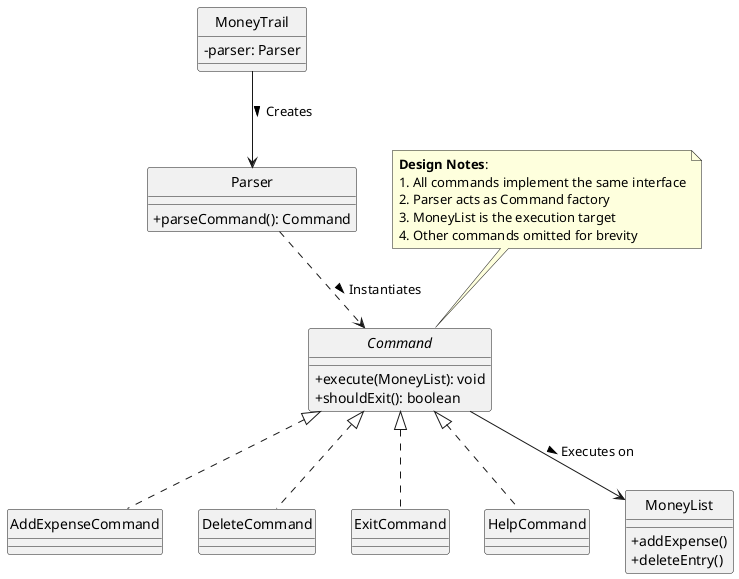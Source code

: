 @startuml Command_Relationships
hide circle
skinparam classAttributeIconSize 0

interface Command {
  + execute(MoneyList): void
  + shouldExit(): boolean
}

' Core Relationships
Command <|.. AddExpenseCommand
Command <|.. DeleteCommand
Command <|.. ExitCommand
Command <|.. HelpCommand
' ... (other commands omitted for brevity)

class Parser {
  + parseCommand(): Command
}

class MoneyTrail {
  - parser: Parser
}

class MoneyList {
  + addExpense()
  + deleteEntry()
  ' ... (other operations)
}

' Key Connections
MoneyTrail --> Parser : Creates >
Parser ..> Command : Instantiates >
Command --> MoneyList : Executes on >

note top of Command
  **Design Notes**:
  1. All commands implement the same interface
  2. Parser acts as Command factory
  3. MoneyList is the execution target
  4. Other commands omitted for brevity
end note
@enduml